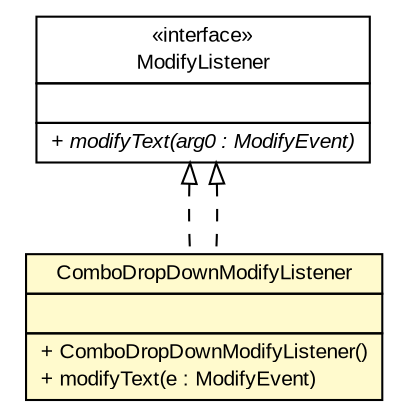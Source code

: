 #!/usr/local/bin/dot
#
# Class diagram 
# Generated by UMLGraph version R5_6-24-gf6e263 (http://www.umlgraph.org/)
#

digraph G {
	edge [fontname="arial",fontsize=10,labelfontname="arial",labelfontsize=10];
	node [fontname="arial",fontsize=10,shape=plaintext];
	nodesep=0.25;
	ranksep=0.5;
	// gov.sandia.cf.parts.listeners.ComboDropDownModifyListener
	c62828 [label=<<table title="gov.sandia.cf.parts.listeners.ComboDropDownModifyListener" border="0" cellborder="1" cellspacing="0" cellpadding="2" port="p" bgcolor="lemonChiffon" href="./ComboDropDownModifyListener.html">
		<tr><td><table border="0" cellspacing="0" cellpadding="1">
<tr><td align="center" balign="center"> ComboDropDownModifyListener </td></tr>
		</table></td></tr>
		<tr><td><table border="0" cellspacing="0" cellpadding="1">
<tr><td align="left" balign="left">  </td></tr>
		</table></td></tr>
		<tr><td><table border="0" cellspacing="0" cellpadding="1">
<tr><td align="left" balign="left"> + ComboDropDownModifyListener() </td></tr>
<tr><td align="left" balign="left"> + modifyText(e : ModifyEvent) </td></tr>
		</table></td></tr>
		</table>>, URL="./ComboDropDownModifyListener.html", fontname="arial", fontcolor="black", fontsize=10.0];
	//gov.sandia.cf.parts.listeners.ComboDropDownModifyListener implements org.eclipse.swt.events.ModifyListener
	c63066:p -> c62828:p [dir=back,arrowtail=empty,style=dashed];
	//gov.sandia.cf.parts.listeners.ComboDropDownModifyListener implements org.eclipse.swt.events.ModifyListener
	c63066:p -> c62828:p [dir=back,arrowtail=empty,style=dashed];
	// org.eclipse.swt.events.ModifyListener
	c63066 [label=<<table title="org.eclipse.swt.events.ModifyListener" border="0" cellborder="1" cellspacing="0" cellpadding="2" port="p" href="http://java.sun.com/j2se/1.4.2/docs/api/org/eclipse/swt/events/ModifyListener.html">
		<tr><td><table border="0" cellspacing="0" cellpadding="1">
<tr><td align="center" balign="center"> &#171;interface&#187; </td></tr>
<tr><td align="center" balign="center"> ModifyListener </td></tr>
		</table></td></tr>
		<tr><td><table border="0" cellspacing="0" cellpadding="1">
<tr><td align="left" balign="left">  </td></tr>
		</table></td></tr>
		<tr><td><table border="0" cellspacing="0" cellpadding="1">
<tr><td align="left" balign="left"><font face="arial italic" point-size="10.0"> + modifyText(arg0 : ModifyEvent) </font></td></tr>
		</table></td></tr>
		</table>>, URL="http://java.sun.com/j2se/1.4.2/docs/api/org/eclipse/swt/events/ModifyListener.html", fontname="arial", fontcolor="black", fontsize=10.0];
}

